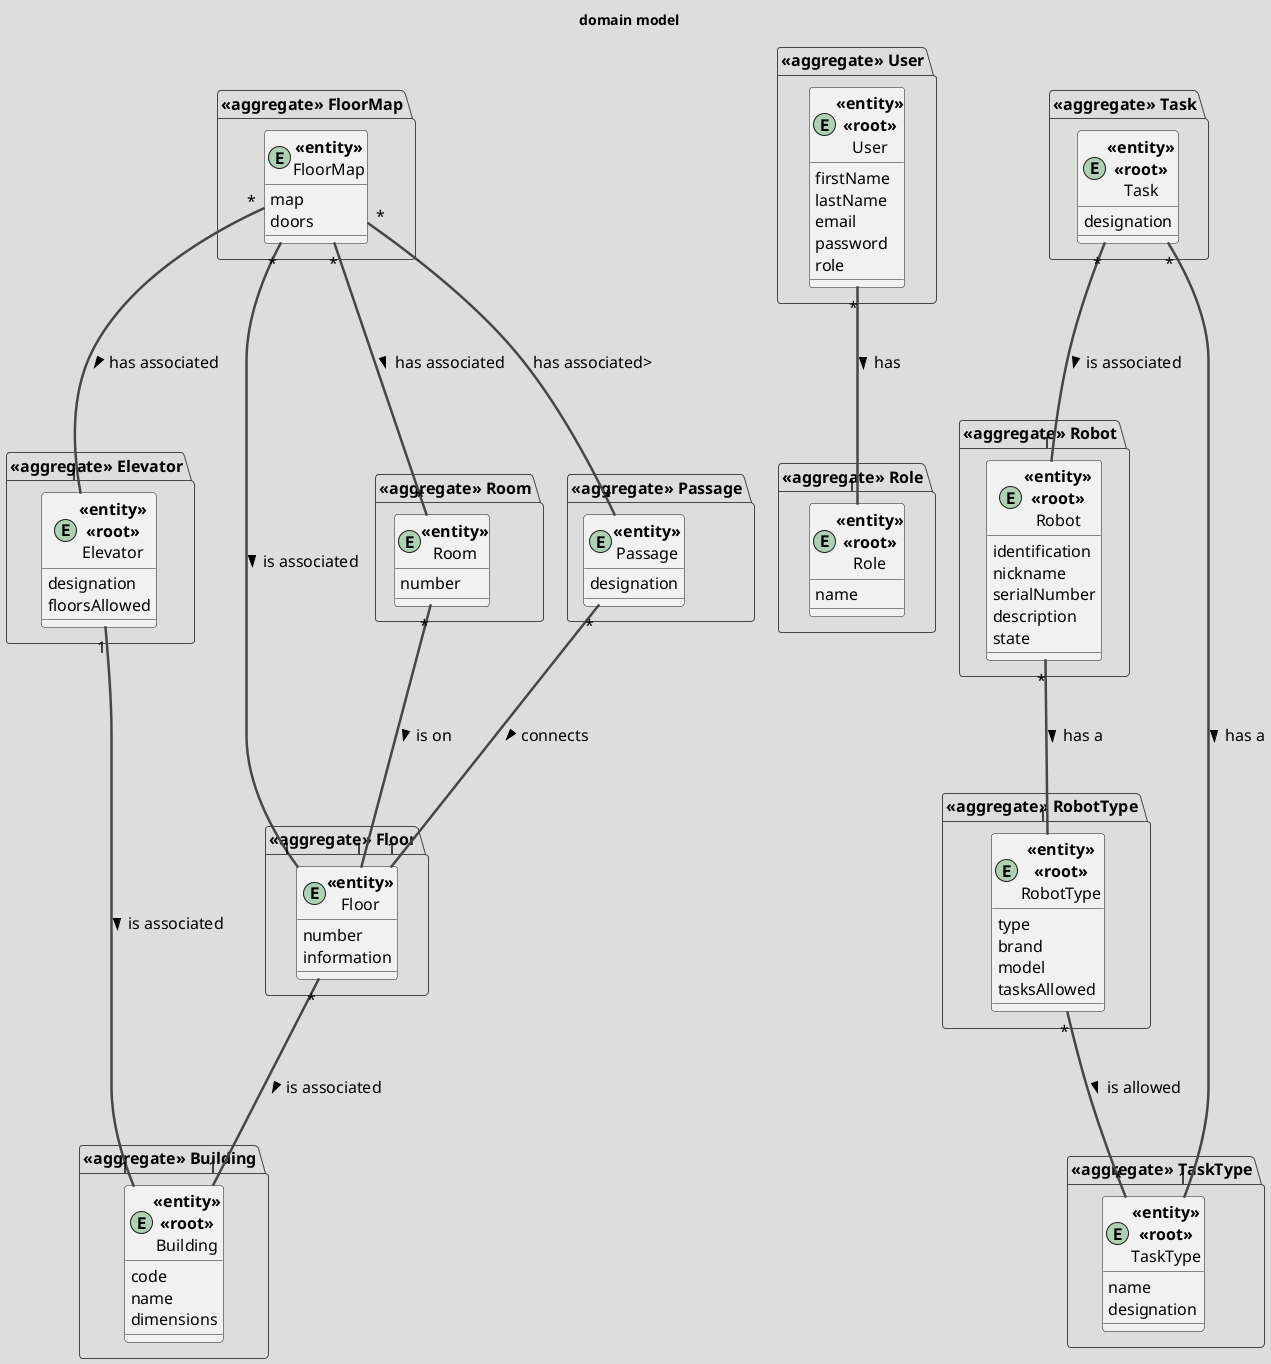 @startuml domain model
skinparam DefaultFontName Arial
skinparam DefaultFontSize 16
skinparam DefaultFontStyle bold
skinparam ArrowThickness 2.5
!theme toy

title domain model

package "<<aggregate>> Building"{

    entity Building <<entity>><<root>>{
        code
        name
        dimensions
    }

}

package "<<aggregate>> Elevator"{

    entity Elevator <<entity>><<root>>{
        designation
        floorsAllowed
    }

}

package "<<aggregate>> Floor"{
    entity Floor <<entity>>{
        number
        information
    }
}

package "<<aggregate>> FloorMap"{
    entity FloorMap <<entity>>{
        map
        doors
    }
}

package "<<aggregate>> Room"{
    entity Room <<entity>>{
        number
    }
}

package "<<aggregate>> Passage"{
    entity Passage <<entity>>{
        designation
    }
}


package "<<aggregate>> User"{
    entity User <<entity>><<root>>{
        firstName
        lastName
        email
        password
        role
    }
}

package "<<aggregate>> Robot"{
    entity Robot <<entity>><<root>>{
        identification
        nickname
        serialNumber
        description
        state
    }
}

package "<<aggregate>> RobotType"{
    entity RobotType <<entity>><<root>>{
        type
        brand
        model
        tasksAllowed
    }
}

package "<<aggregate>> Role"{
    entity Role <<entity>><<root>>{
        name
    }
}

' package "<<aggregate>> Drone"{

'     entity Drone <<entity>><<root>>{

'     }

' }

package "<<aggregate>> Task"{
    entity Task <<entity>><<root>>{
        designation
    }
}

package "<<aggregate>> TaskType"{
    entity TaskType <<entity>><<root>>{
        name
        designation
    }
}

' connections
'user
User "*" --- "1" Role: has >

' building
Floor "*" --- "1" Building: is associated >
Elevator "1" --- "1" Building: is associated >

' floor
Room "*" --- "1" Floor: is on >

'passage
Passage "*" --- "1" Floor: connects >

' task
Task "*" --- "1" Robot: is associated >
Task "*" --- "1" TaskType: has a >

' robot
Robot "*" --- "1" RobotType: has a >

' robotType
RobotType "*" --- "*" TaskType: is allowed >

' floorMap
FloorMap "*" --- "1" Floor: is associated >
FloorMap "*" --- "*" Passage: has associated>
FloorMap "*" --- "*" Room: has associated >
FloorMap "*" --- "1" Elevator: has associated >

' 



@enduml



